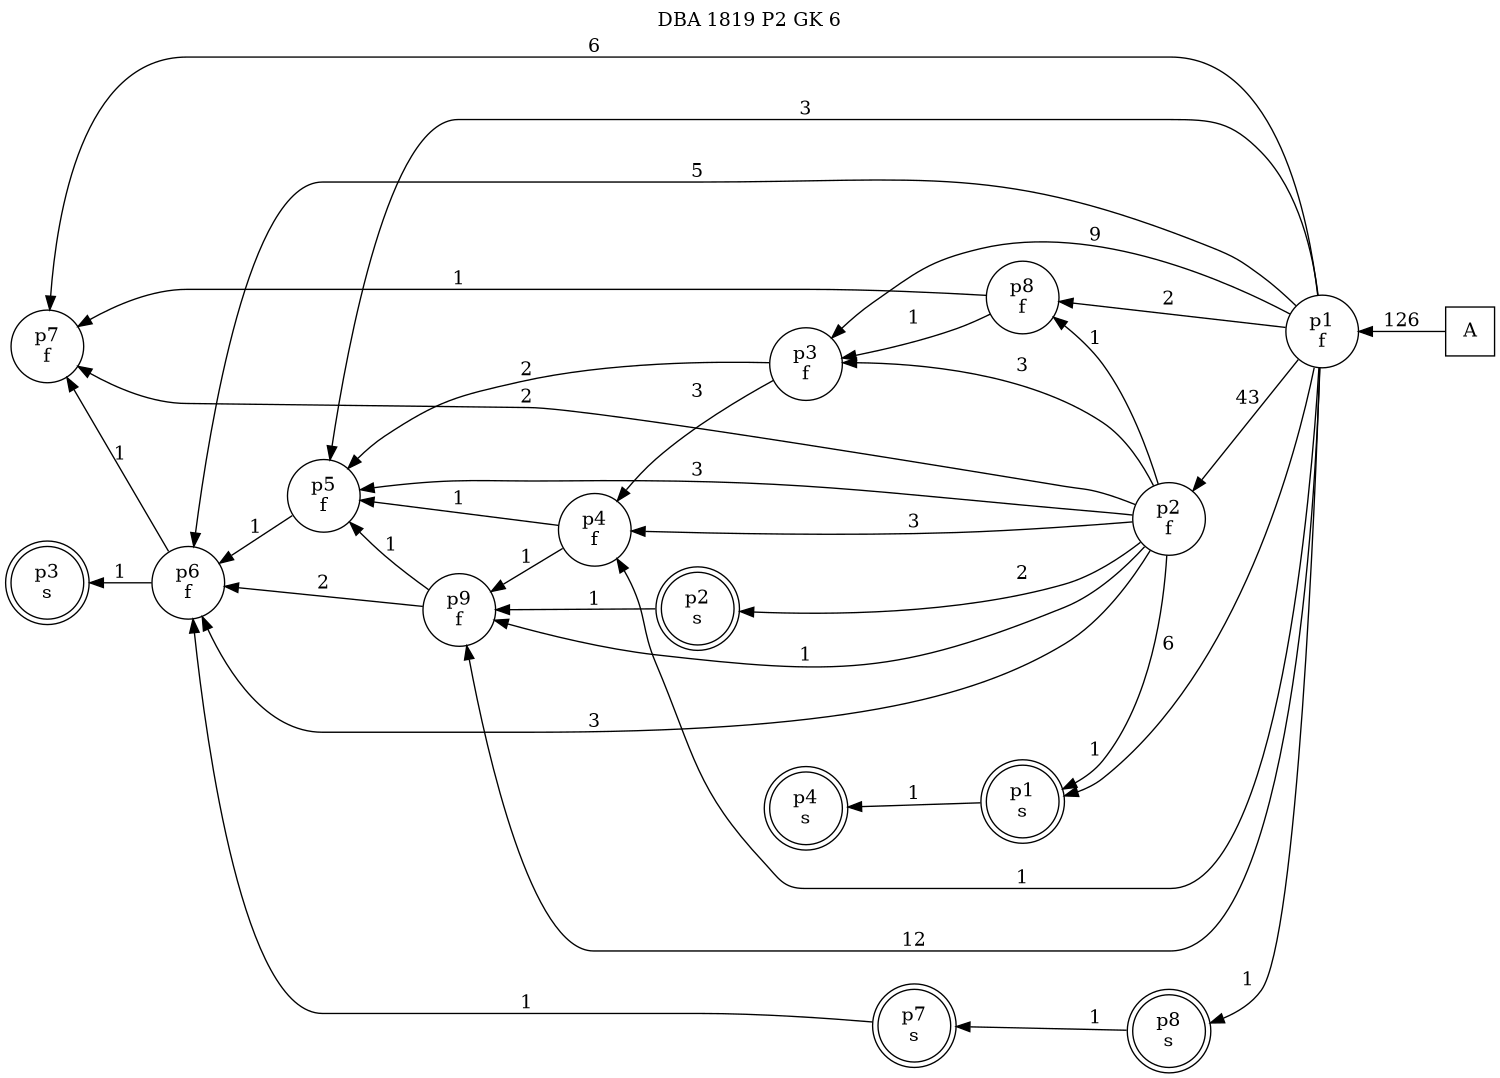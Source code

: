 digraph DBA_1819_P2_GK_6_GOOD {
labelloc="tl"
label= " DBA 1819 P2 GK 6 "
rankdir="RL";
graph [ size=" 10 , 10 !"]

"A" [shape="square" label="A"]
"p1_f" [shape="circle" label="p1
f"]
"p2_f" [shape="circle" label="p2
f"]
"p9_f" [shape="circle" label="p9
f"]
"p3_f" [shape="circle" label="p3
f"]
"p4_f" [shape="circle" label="p4
f"]
"p8_f" [shape="circle" label="p8
f"]
"p7_f" [shape="circle" label="p7
f"]
"p5_f" [shape="circle" label="p5
f"]
"p6_f" [shape="circle" label="p6
f"]
"p1_s" [shape="doublecircle" label="p1
s"]
"p2_s" [shape="doublecircle" label="p2
s"]
"p3_s" [shape="doublecircle" label="p3
s"]
"p8_s" [shape="doublecircle" label="p8
s"]
"p7_s" [shape="doublecircle" label="p7
s"]
"p4_s" [shape="doublecircle" label="p4
s"]
"A" -> "p1_f" [ label=126]
"p1_f" -> "p2_f" [ label=43]
"p1_f" -> "p9_f" [ label=12]
"p1_f" -> "p3_f" [ label=9]
"p1_f" -> "p4_f" [ label=1]
"p1_f" -> "p8_f" [ label=2]
"p1_f" -> "p7_f" [ label=6]
"p1_f" -> "p5_f" [ label=3]
"p1_f" -> "p6_f" [ label=5]
"p1_f" -> "p1_s" [ label=6]
"p1_f" -> "p8_s" [ label=1]
"p2_f" -> "p9_f" [ label=1]
"p2_f" -> "p3_f" [ label=3]
"p2_f" -> "p4_f" [ label=3]
"p2_f" -> "p8_f" [ label=1]
"p2_f" -> "p7_f" [ label=2]
"p2_f" -> "p5_f" [ label=3]
"p2_f" -> "p6_f" [ label=3]
"p2_f" -> "p1_s" [ label=1]
"p2_f" -> "p2_s" [ label=2]
"p9_f" -> "p5_f" [ label=1]
"p9_f" -> "p6_f" [ label=2]
"p3_f" -> "p4_f" [ label=3]
"p3_f" -> "p5_f" [ label=2]
"p4_f" -> "p9_f" [ label=1]
"p4_f" -> "p5_f" [ label=1]
"p8_f" -> "p3_f" [ label=1]
"p8_f" -> "p7_f" [ label=1]
"p5_f" -> "p6_f" [ label=1]
"p6_f" -> "p7_f" [ label=1]
"p6_f" -> "p3_s" [ label=1]
"p1_s" -> "p4_s" [ label=1]
"p2_s" -> "p9_f" [ label=1]
"p8_s" -> "p7_s" [ label=1]
"p7_s" -> "p6_f" [ label=1]
}
